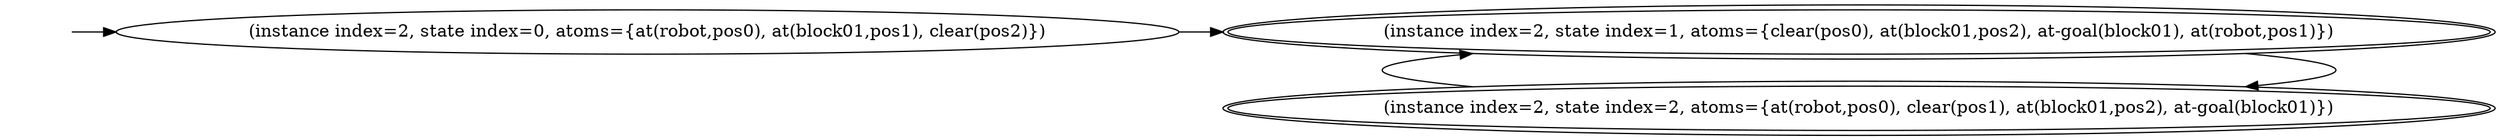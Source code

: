digraph {
rankdir="LR"
s0[label="(instance index=2, state index=0, atoms={at(robot,pos0), at(block01,pos1), clear(pos2)})"]
s1[peripheries=2,label="(instance index=2, state index=1, atoms={clear(pos0), at(block01,pos2), at-goal(block01), at(robot,pos1)})"]
s2[peripheries=2,label="(instance index=2, state index=2, atoms={at(robot,pos0), clear(pos1), at(block01,pos2), at-goal(block01)})"]
Dangling [ label = "", style = invis ]
{ rank = same; Dangling }
Dangling -> s0
{ rank = same; s0}
{ rank = same; s1,s2}
{
s0->s1
}
{
s1->s2
s2->s1
}
}
